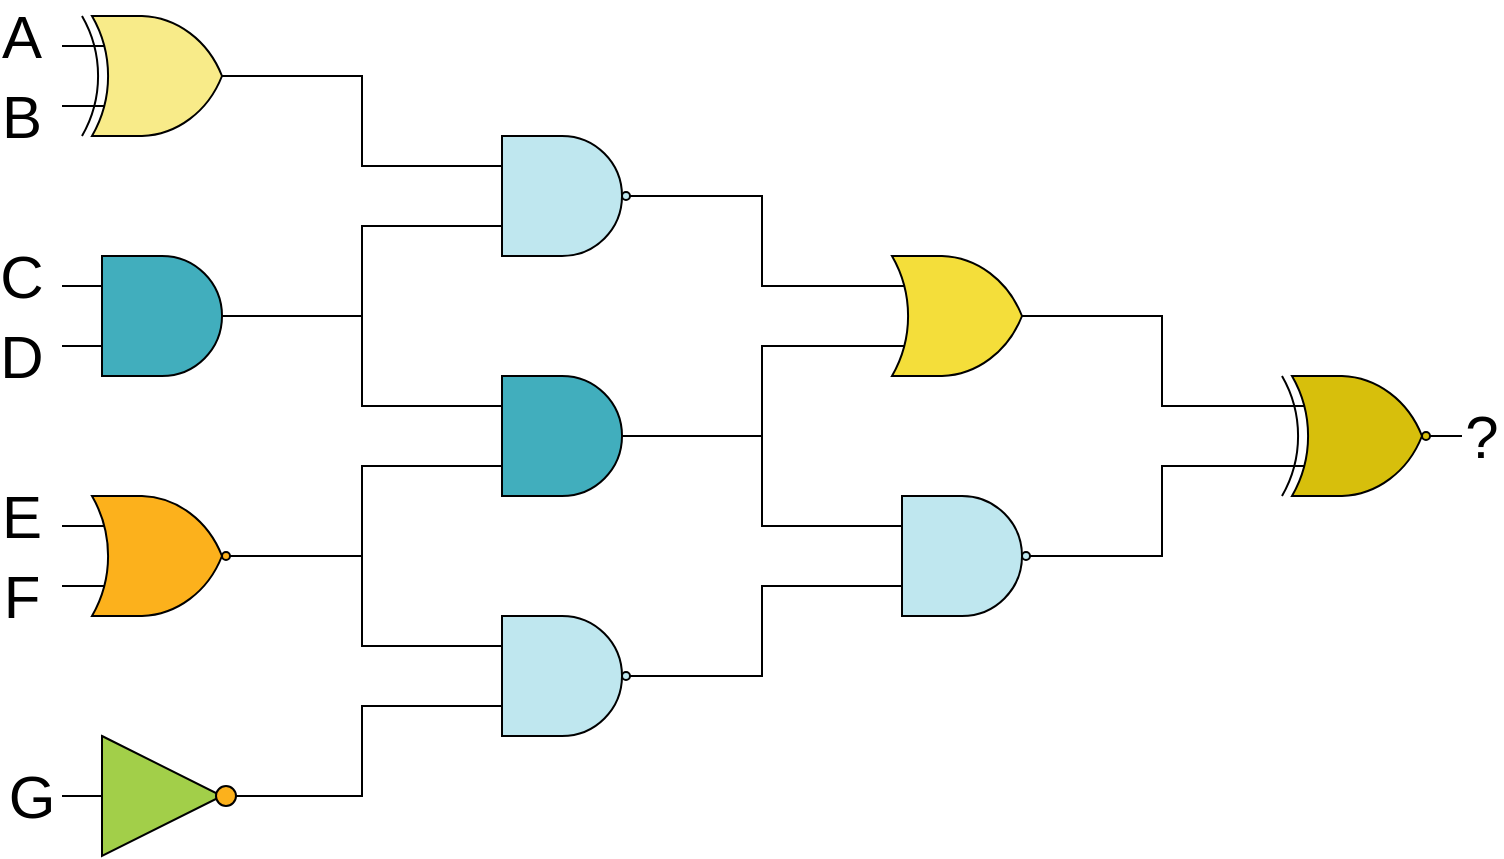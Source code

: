 <mxfile version="13.5.1" type="device"><diagram id="BAObNYN-m-Pum6dmhWTt" name="Page-1"><mxGraphModel dx="1024" dy="592" grid="1" gridSize="10" guides="1" tooltips="1" connect="1" arrows="1" fold="1" page="1" pageScale="1" pageWidth="1100" pageHeight="850" math="0" shadow="0"><root><mxCell id="0"/><mxCell id="1" parent="0"/><mxCell id="Qgq98GbJIRjpeRCqiiZQ-24" style="edgeStyle=orthogonalEdgeStyle;rounded=0;orthogonalLoop=1;jettySize=auto;html=1;exitX=1;exitY=0.5;exitDx=0;exitDy=0;exitPerimeter=0;entryX=0;entryY=0.25;entryDx=0;entryDy=0;entryPerimeter=0;endArrow=none;endFill=0;elbow=vertical;" edge="1" parent="1" source="Qgq98GbJIRjpeRCqiiZQ-1" target="Qgq98GbJIRjpeRCqiiZQ-8"><mxGeometry relative="1" as="geometry"/></mxCell><mxCell id="Qgq98GbJIRjpeRCqiiZQ-1" value="" style="verticalLabelPosition=bottom;shadow=0;dashed=0;align=center;html=1;verticalAlign=top;shape=mxgraph.electrical.logic_gates.logic_gate;operation=xor;fillColor=#F8EB89;" vertex="1" parent="1"><mxGeometry x="120" y="80" width="100" height="60" as="geometry"/></mxCell><mxCell id="Qgq98GbJIRjpeRCqiiZQ-2" value="" style="verticalLabelPosition=bottom;shadow=0;dashed=0;align=center;html=1;verticalAlign=top;shape=mxgraph.electrical.logic_gates.logic_gate;operation=and;fillColor=#41AEBD;" vertex="1" parent="1"><mxGeometry x="120" y="200" width="100" height="60" as="geometry"/></mxCell><mxCell id="Qgq98GbJIRjpeRCqiiZQ-4" value="" style="verticalLabelPosition=bottom;shadow=0;dashed=0;align=center;html=1;verticalAlign=top;shape=mxgraph.electrical.logic_gates.logic_gate;operation=or;negating=1;fillColor=#FCB11C;" vertex="1" parent="1"><mxGeometry x="120" y="320" width="100" height="60" as="geometry"/></mxCell><mxCell id="Qgq98GbJIRjpeRCqiiZQ-22" style="edgeStyle=orthogonalEdgeStyle;rounded=0;orthogonalLoop=1;jettySize=auto;html=1;exitX=0;exitY=0.5;exitDx=0;exitDy=0;entryX=1;entryY=0.5;entryDx=0;entryDy=0;endArrow=none;endFill=0;" edge="1" parent="1" source="Qgq98GbJIRjpeRCqiiZQ-5" target="Qgq98GbJIRjpeRCqiiZQ-20"><mxGeometry relative="1" as="geometry"/></mxCell><mxCell id="Qgq98GbJIRjpeRCqiiZQ-5" value="" style="triangle;whiteSpace=wrap;html=1;fillColor=#A2CF49;" vertex="1" parent="1"><mxGeometry x="140" y="440" width="60" height="60" as="geometry"/></mxCell><mxCell id="Qgq98GbJIRjpeRCqiiZQ-30" style="edgeStyle=orthogonalEdgeStyle;rounded=0;orthogonalLoop=1;jettySize=auto;html=1;exitX=1;exitY=0.5;exitDx=0;exitDy=0;entryX=0;entryY=0.75;entryDx=0;entryDy=0;entryPerimeter=0;endArrow=none;endFill=0;" edge="1" parent="1" source="Qgq98GbJIRjpeRCqiiZQ-6" target="Qgq98GbJIRjpeRCqiiZQ-7"><mxGeometry relative="1" as="geometry"><Array as="points"><mxPoint x="270" y="470"/><mxPoint x="270" y="425"/></Array></mxGeometry></mxCell><mxCell id="Qgq98GbJIRjpeRCqiiZQ-6" value="" style="ellipse;whiteSpace=wrap;html=1;aspect=fixed;fillColor=#FCB11C;" vertex="1" parent="1"><mxGeometry x="197" y="465" width="10" height="10" as="geometry"/></mxCell><mxCell id="Qgq98GbJIRjpeRCqiiZQ-29" style="edgeStyle=orthogonalEdgeStyle;rounded=0;orthogonalLoop=1;jettySize=auto;html=1;exitX=0;exitY=0.25;exitDx=0;exitDy=0;exitPerimeter=0;entryX=1;entryY=0.5;entryDx=0;entryDy=0;entryPerimeter=0;endArrow=none;endFill=0;" edge="1" parent="1" source="Qgq98GbJIRjpeRCqiiZQ-7" target="Qgq98GbJIRjpeRCqiiZQ-4"><mxGeometry relative="1" as="geometry"/></mxCell><mxCell id="Qgq98GbJIRjpeRCqiiZQ-7" value="" style="verticalLabelPosition=bottom;shadow=0;dashed=0;align=center;html=1;verticalAlign=top;shape=mxgraph.electrical.logic_gates.logic_gate;operation=and;negating=1;fillColor=#BFE7EF;" vertex="1" parent="1"><mxGeometry x="320" y="380" width="100" height="60" as="geometry"/></mxCell><mxCell id="Qgq98GbJIRjpeRCqiiZQ-25" style="edgeStyle=orthogonalEdgeStyle;rounded=0;orthogonalLoop=1;jettySize=auto;html=1;exitX=0;exitY=0.75;exitDx=0;exitDy=0;exitPerimeter=0;entryX=1;entryY=0.5;entryDx=0;entryDy=0;entryPerimeter=0;endArrow=none;endFill=0;" edge="1" parent="1" source="Qgq98GbJIRjpeRCqiiZQ-8" target="Qgq98GbJIRjpeRCqiiZQ-2"><mxGeometry relative="1" as="geometry"/></mxCell><mxCell id="Qgq98GbJIRjpeRCqiiZQ-31" style="edgeStyle=orthogonalEdgeStyle;rounded=0;orthogonalLoop=1;jettySize=auto;html=1;exitX=1;exitY=0.5;exitDx=0;exitDy=0;exitPerimeter=0;entryX=0;entryY=0.25;entryDx=0;entryDy=0;entryPerimeter=0;endArrow=none;endFill=0;" edge="1" parent="1" source="Qgq98GbJIRjpeRCqiiZQ-8" target="Qgq98GbJIRjpeRCqiiZQ-10"><mxGeometry relative="1" as="geometry"/></mxCell><mxCell id="Qgq98GbJIRjpeRCqiiZQ-8" value="" style="verticalLabelPosition=bottom;shadow=0;dashed=0;align=center;html=1;verticalAlign=top;shape=mxgraph.electrical.logic_gates.logic_gate;operation=and;negating=1;fillColor=#BFE7EF;" vertex="1" parent="1"><mxGeometry x="320" y="140" width="100" height="60" as="geometry"/></mxCell><mxCell id="Qgq98GbJIRjpeRCqiiZQ-26" style="edgeStyle=orthogonalEdgeStyle;rounded=0;orthogonalLoop=1;jettySize=auto;html=1;exitX=0;exitY=0.25;exitDx=0;exitDy=0;exitPerimeter=0;entryX=1;entryY=0.5;entryDx=0;entryDy=0;entryPerimeter=0;endArrow=none;endFill=0;" edge="1" parent="1" source="Qgq98GbJIRjpeRCqiiZQ-9" target="Qgq98GbJIRjpeRCqiiZQ-2"><mxGeometry relative="1" as="geometry"/></mxCell><mxCell id="Qgq98GbJIRjpeRCqiiZQ-27" style="edgeStyle=orthogonalEdgeStyle;rounded=0;orthogonalLoop=1;jettySize=auto;html=1;exitX=0;exitY=0.75;exitDx=0;exitDy=0;exitPerimeter=0;entryX=1;entryY=0.5;entryDx=0;entryDy=0;entryPerimeter=0;endArrow=none;endFill=0;" edge="1" parent="1" source="Qgq98GbJIRjpeRCqiiZQ-9" target="Qgq98GbJIRjpeRCqiiZQ-4"><mxGeometry relative="1" as="geometry"/></mxCell><mxCell id="Qgq98GbJIRjpeRCqiiZQ-32" style="edgeStyle=orthogonalEdgeStyle;rounded=0;orthogonalLoop=1;jettySize=auto;html=1;exitX=1;exitY=0.5;exitDx=0;exitDy=0;exitPerimeter=0;entryX=0;entryY=0.75;entryDx=0;entryDy=0;entryPerimeter=0;endArrow=none;endFill=0;" edge="1" parent="1" source="Qgq98GbJIRjpeRCqiiZQ-9" target="Qgq98GbJIRjpeRCqiiZQ-10"><mxGeometry relative="1" as="geometry"/></mxCell><mxCell id="Qgq98GbJIRjpeRCqiiZQ-9" value="" style="verticalLabelPosition=bottom;shadow=0;dashed=0;align=center;html=1;verticalAlign=top;shape=mxgraph.electrical.logic_gates.logic_gate;operation=and;fillColor=#41AEBD;" vertex="1" parent="1"><mxGeometry x="320" y="260" width="100" height="60" as="geometry"/></mxCell><mxCell id="Qgq98GbJIRjpeRCqiiZQ-35" style="edgeStyle=orthogonalEdgeStyle;rounded=0;orthogonalLoop=1;jettySize=auto;html=1;exitX=1;exitY=0.5;exitDx=0;exitDy=0;exitPerimeter=0;entryX=0;entryY=0.25;entryDx=0;entryDy=0;entryPerimeter=0;endArrow=none;endFill=0;" edge="1" parent="1" source="Qgq98GbJIRjpeRCqiiZQ-10" target="Qgq98GbJIRjpeRCqiiZQ-11"><mxGeometry relative="1" as="geometry"/></mxCell><mxCell id="Qgq98GbJIRjpeRCqiiZQ-10" value="" style="verticalLabelPosition=bottom;shadow=0;dashed=0;align=center;html=1;verticalAlign=top;shape=mxgraph.electrical.logic_gates.logic_gate;operation=or;fillColor=#F4DE3A;" vertex="1" parent="1"><mxGeometry x="520" y="200" width="100" height="60" as="geometry"/></mxCell><mxCell id="Qgq98GbJIRjpeRCqiiZQ-36" style="edgeStyle=orthogonalEdgeStyle;rounded=0;orthogonalLoop=1;jettySize=auto;html=1;exitX=0;exitY=0.75;exitDx=0;exitDy=0;exitPerimeter=0;entryX=1;entryY=0.5;entryDx=0;entryDy=0;entryPerimeter=0;endArrow=none;endFill=0;" edge="1" parent="1" source="Qgq98GbJIRjpeRCqiiZQ-11" target="Qgq98GbJIRjpeRCqiiZQ-12"><mxGeometry relative="1" as="geometry"/></mxCell><mxCell id="Qgq98GbJIRjpeRCqiiZQ-11" value="" style="verticalLabelPosition=bottom;shadow=0;dashed=0;align=center;html=1;verticalAlign=top;shape=mxgraph.electrical.logic_gates.logic_gate;operation=xor;negating=1;fillColor=#D7BF0C;" vertex="1" parent="1"><mxGeometry x="720" y="260" width="100" height="60" as="geometry"/></mxCell><mxCell id="Qgq98GbJIRjpeRCqiiZQ-33" style="edgeStyle=orthogonalEdgeStyle;rounded=0;orthogonalLoop=1;jettySize=auto;html=1;exitX=0;exitY=0.25;exitDx=0;exitDy=0;exitPerimeter=0;entryX=1;entryY=0.5;entryDx=0;entryDy=0;entryPerimeter=0;endArrow=none;endFill=0;" edge="1" parent="1" source="Qgq98GbJIRjpeRCqiiZQ-12" target="Qgq98GbJIRjpeRCqiiZQ-9"><mxGeometry relative="1" as="geometry"/></mxCell><mxCell id="Qgq98GbJIRjpeRCqiiZQ-34" style="edgeStyle=orthogonalEdgeStyle;rounded=0;orthogonalLoop=1;jettySize=auto;html=1;exitX=0;exitY=0.75;exitDx=0;exitDy=0;exitPerimeter=0;entryX=1;entryY=0.5;entryDx=0;entryDy=0;entryPerimeter=0;endArrow=none;endFill=0;" edge="1" parent="1" source="Qgq98GbJIRjpeRCqiiZQ-12" target="Qgq98GbJIRjpeRCqiiZQ-7"><mxGeometry relative="1" as="geometry"/></mxCell><mxCell id="Qgq98GbJIRjpeRCqiiZQ-12" value="" style="verticalLabelPosition=bottom;shadow=0;dashed=0;align=center;html=1;verticalAlign=top;shape=mxgraph.electrical.logic_gates.logic_gate;operation=and;negating=1;fillColor=#BFE7EF;" vertex="1" parent="1"><mxGeometry x="520" y="320" width="100" height="60" as="geometry"/></mxCell><mxCell id="Qgq98GbJIRjpeRCqiiZQ-13" value="&lt;font style=&quot;font-size: 30px&quot;&gt;?&lt;/font&gt;" style="text;html=1;strokeColor=none;fillColor=none;align=center;verticalAlign=middle;whiteSpace=wrap;rounded=0;" vertex="1" parent="1"><mxGeometry x="820" y="280" width="20" height="20" as="geometry"/></mxCell><mxCell id="Qgq98GbJIRjpeRCqiiZQ-14" value="&lt;font style=&quot;font-size: 30px&quot;&gt;A&lt;/font&gt;" style="text;html=1;strokeColor=none;fillColor=none;align=center;verticalAlign=middle;whiteSpace=wrap;rounded=0;" vertex="1" parent="1"><mxGeometry x="90" y="80" width="20" height="20" as="geometry"/></mxCell><mxCell id="Qgq98GbJIRjpeRCqiiZQ-15" value="&lt;font style=&quot;font-size: 30px&quot;&gt;B&lt;/font&gt;" style="text;html=1;strokeColor=none;fillColor=none;align=center;verticalAlign=middle;whiteSpace=wrap;rounded=0;" vertex="1" parent="1"><mxGeometry x="90" y="120" width="20" height="20" as="geometry"/></mxCell><mxCell id="Qgq98GbJIRjpeRCqiiZQ-16" value="&lt;font style=&quot;font-size: 30px&quot;&gt;C&lt;/font&gt;" style="text;html=1;strokeColor=none;fillColor=none;align=center;verticalAlign=middle;whiteSpace=wrap;rounded=0;" vertex="1" parent="1"><mxGeometry x="90" y="200" width="20" height="20" as="geometry"/></mxCell><mxCell id="Qgq98GbJIRjpeRCqiiZQ-17" value="&lt;font style=&quot;font-size: 30px&quot;&gt;D&lt;/font&gt;" style="text;html=1;strokeColor=none;fillColor=none;align=center;verticalAlign=middle;whiteSpace=wrap;rounded=0;" vertex="1" parent="1"><mxGeometry x="90" y="240" width="20" height="20" as="geometry"/></mxCell><mxCell id="Qgq98GbJIRjpeRCqiiZQ-18" value="&lt;font style=&quot;font-size: 30px&quot;&gt;E&lt;/font&gt;" style="text;html=1;strokeColor=none;fillColor=none;align=center;verticalAlign=middle;whiteSpace=wrap;rounded=0;" vertex="1" parent="1"><mxGeometry x="90" y="320" width="20" height="20" as="geometry"/></mxCell><mxCell id="Qgq98GbJIRjpeRCqiiZQ-19" value="&lt;font style=&quot;font-size: 30px&quot;&gt;F&lt;/font&gt;" style="text;html=1;strokeColor=none;fillColor=none;align=center;verticalAlign=middle;whiteSpace=wrap;rounded=0;" vertex="1" parent="1"><mxGeometry x="90" y="360" width="20" height="20" as="geometry"/></mxCell><mxCell id="Qgq98GbJIRjpeRCqiiZQ-20" value="&lt;font style=&quot;font-size: 30px&quot;&gt;G&lt;/font&gt;" style="text;html=1;strokeColor=none;fillColor=none;align=center;verticalAlign=middle;whiteSpace=wrap;rounded=0;" vertex="1" parent="1"><mxGeometry x="90" y="460" width="30" height="20" as="geometry"/></mxCell></root></mxGraphModel></diagram></mxfile>